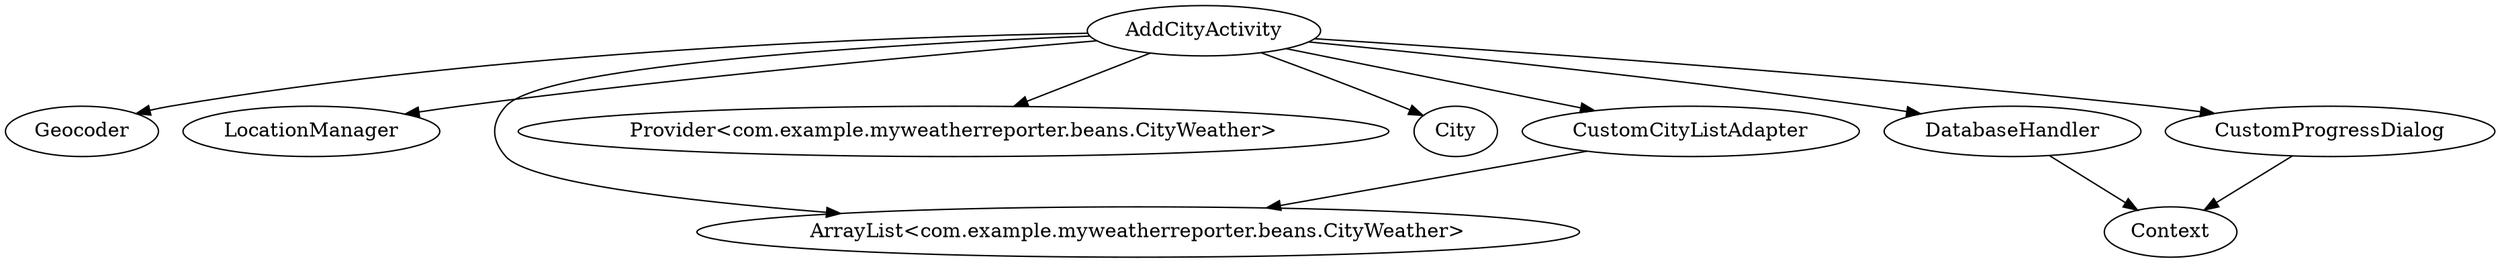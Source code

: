 digraph G1 {
  concentrate = true;
  AddCityActivity -> Geocoder;
  AddCityActivity -> LocationManager;
  n2 [label="ArrayList<com.example.myweatherreporter.beans.CityWeather>"];
  AddCityActivity -> n2;
  n3 [label="Provider<com.example.myweatherreporter.beans.CityWeather>"];
  AddCityActivity -> n3;
  AddCityActivity -> City;
  AddCityActivity -> DatabaseHandler;
  AddCityActivity -> CustomProgressDialog;
  AddCityActivity -> CustomCityListAdapter;
  CustomCityListAdapter -> n2;
  CustomProgressDialog -> Context;
  DatabaseHandler -> Context;
}
